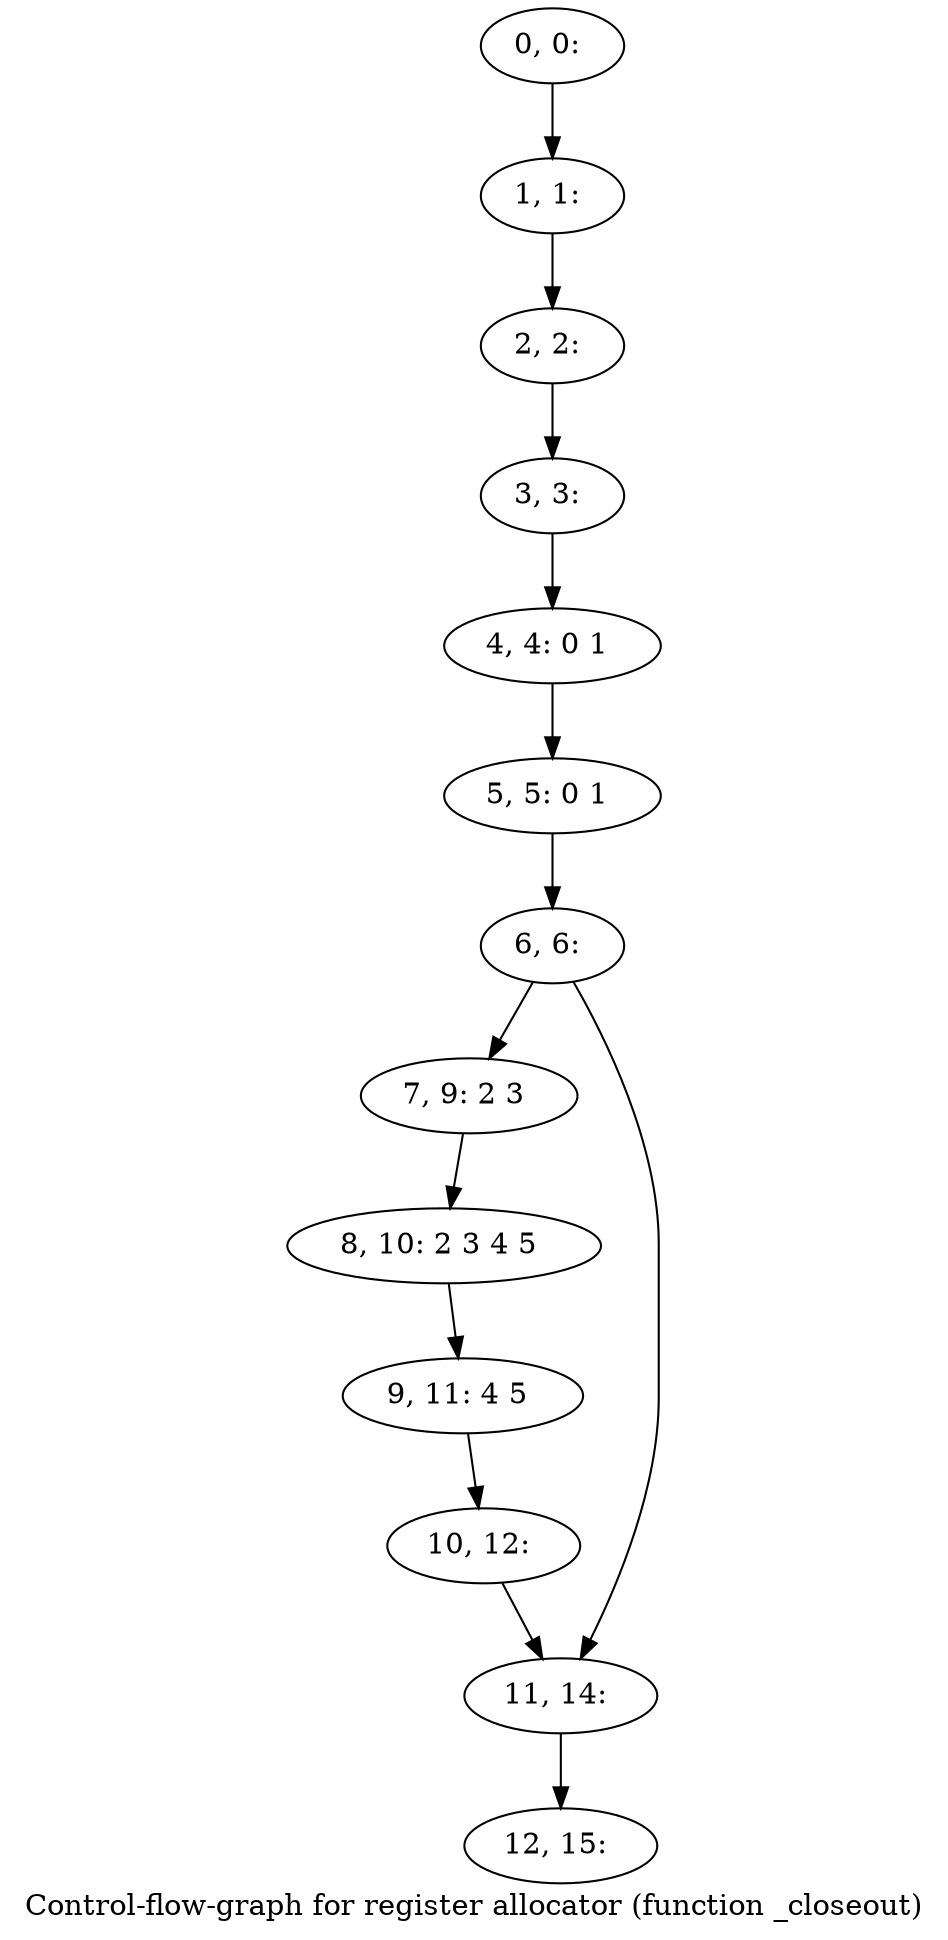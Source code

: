 digraph G {
graph [label="Control-flow-graph for register allocator (function _closeout)"]
0[label="0, 0: "];
1[label="1, 1: "];
2[label="2, 2: "];
3[label="3, 3: "];
4[label="4, 4: 0 1 "];
5[label="5, 5: 0 1 "];
6[label="6, 6: "];
7[label="7, 9: 2 3 "];
8[label="8, 10: 2 3 4 5 "];
9[label="9, 11: 4 5 "];
10[label="10, 12: "];
11[label="11, 14: "];
12[label="12, 15: "];
0->1 ;
1->2 ;
2->3 ;
3->4 ;
4->5 ;
5->6 ;
6->7 ;
6->11 ;
7->8 ;
8->9 ;
9->10 ;
10->11 ;
11->12 ;
}
